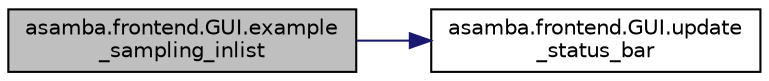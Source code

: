 digraph "asamba.frontend.GUI.example_sampling_inlist"
{
  edge [fontname="Helvetica",fontsize="10",labelfontname="Helvetica",labelfontsize="10"];
  node [fontname="Helvetica",fontsize="10",shape=record];
  rankdir="LR";
  Node36 [label="asamba.frontend.GUI.example\l_sampling_inlist",height=0.2,width=0.4,color="black", fillcolor="grey75", style="filled", fontcolor="black"];
  Node36 -> Node37 [color="midnightblue",fontsize="10",style="solid",fontname="Helvetica"];
  Node37 [label="asamba.frontend.GUI.update\l_status_bar",height=0.2,width=0.4,color="black", fillcolor="white", style="filled",URL="$classasamba_1_1frontend_1_1_g_u_i.html#a9b882f15d916eb942b202888fa29cf12"];
}
